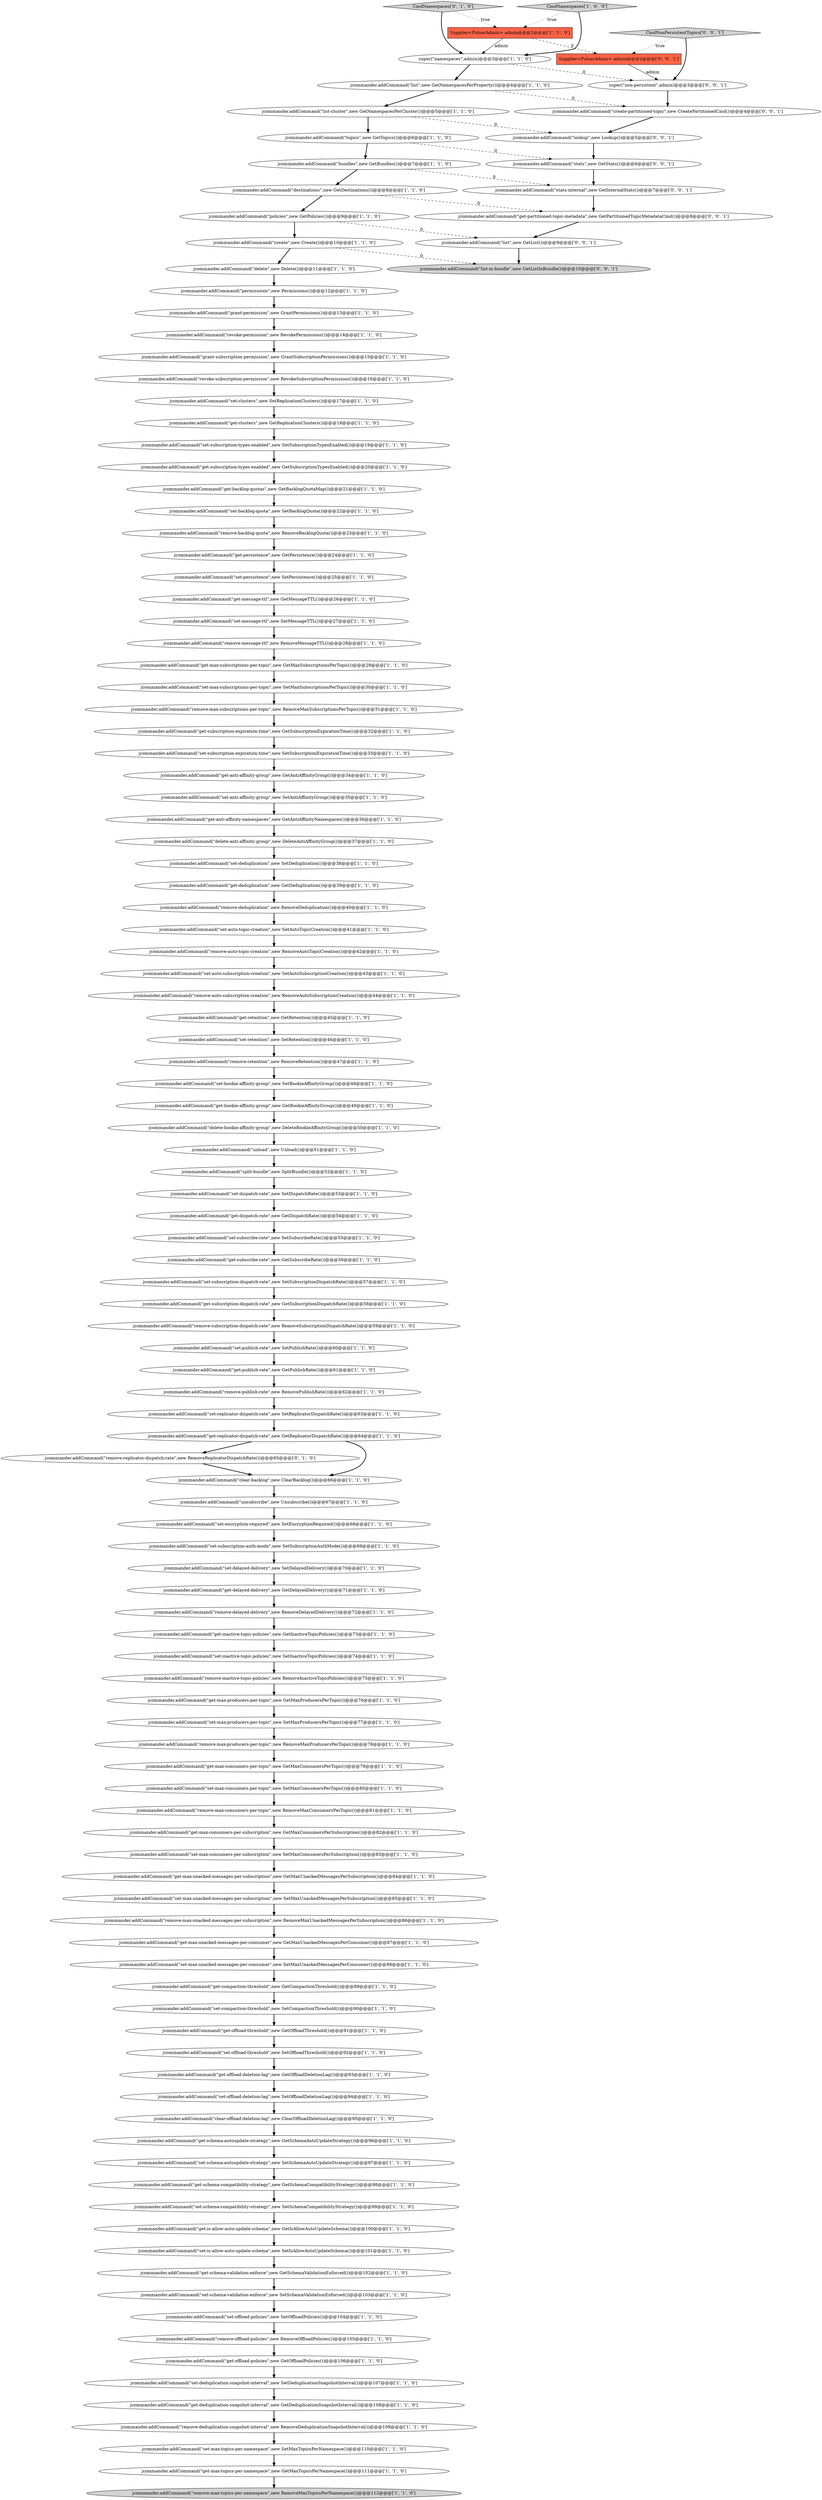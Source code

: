 digraph {
58 [style = filled, label = "jcommander.addCommand(\"get-backlog-quotas\",new GetBacklogQuotaMap())@@@21@@@['1', '1', '0']", fillcolor = white, shape = ellipse image = "AAA0AAABBB1BBB"];
59 [style = filled, label = "jcommander.addCommand(\"get-schema-validation-enforce\",new GetSchemaValidationEnforced())@@@102@@@['1', '1', '0']", fillcolor = white, shape = ellipse image = "AAA0AAABBB1BBB"];
114 [style = filled, label = "jcommander.addCommand(\"lookup\",new Lookup())@@@5@@@['0', '0', '1']", fillcolor = white, shape = ellipse image = "AAA0AAABBB3BBB"];
117 [style = filled, label = "CmdNonPersistentTopics['0', '0', '1']", fillcolor = lightgray, shape = diamond image = "AAA0AAABBB3BBB"];
76 [style = filled, label = "jcommander.addCommand(\"get-subscription-types-enabled\",new GetSubscriptionTypesEnabled())@@@20@@@['1', '1', '0']", fillcolor = white, shape = ellipse image = "AAA0AAABBB1BBB"];
115 [style = filled, label = "jcommander.addCommand(\"stats\",new GetStats())@@@6@@@['0', '0', '1']", fillcolor = white, shape = ellipse image = "AAA0AAABBB3BBB"];
94 [style = filled, label = "jcommander.addCommand(\"get-message-ttl\",new GetMessageTTL())@@@26@@@['1', '1', '0']", fillcolor = white, shape = ellipse image = "AAA0AAABBB1BBB"];
87 [style = filled, label = "jcommander.addCommand(\"get-deduplication-snapshot-interval\",new GetDeduplicationSnapshotInterval())@@@108@@@['1', '1', '0']", fillcolor = white, shape = ellipse image = "AAA0AAABBB1BBB"];
11 [style = filled, label = "jcommander.addCommand(\"set-max-producers-per-topic\",new SetMaxProducersPerTopic())@@@77@@@['1', '1', '0']", fillcolor = white, shape = ellipse image = "AAA0AAABBB1BBB"];
95 [style = filled, label = "jcommander.addCommand(\"remove-max-producers-per-topic\",new RemoveMaxProducersPerTopic())@@@78@@@['1', '1', '0']", fillcolor = white, shape = ellipse image = "AAA0AAABBB1BBB"];
44 [style = filled, label = "jcommander.addCommand(\"remove-max-topics-per-namespace\",new RemoveMaxTopicsPerNamespace())@@@112@@@['1', '1', '0']", fillcolor = lightgray, shape = ellipse image = "AAA0AAABBB1BBB"];
110 [style = filled, label = "jcommander.addCommand(\"set-delayed-delivery\",new SetDelayedDelivery())@@@70@@@['1', '1', '0']", fillcolor = white, shape = ellipse image = "AAA0AAABBB1BBB"];
80 [style = filled, label = "jcommander.addCommand(\"list\",new GetNamespacesPerProperty())@@@4@@@['1', '1', '0']", fillcolor = white, shape = ellipse image = "AAA0AAABBB1BBB"];
6 [style = filled, label = "jcommander.addCommand(\"remove-deduplication\",new RemoveDeduplication())@@@40@@@['1', '1', '0']", fillcolor = white, shape = ellipse image = "AAA0AAABBB1BBB"];
23 [style = filled, label = "jcommander.addCommand(\"set-replicator-dispatch-rate\",new SetReplicatorDispatchRate())@@@63@@@['1', '1', '0']", fillcolor = white, shape = ellipse image = "AAA0AAABBB1BBB"];
84 [style = filled, label = "jcommander.addCommand(\"set-subscription-dispatch-rate\",new SetSubscriptionDispatchRate())@@@57@@@['1', '1', '0']", fillcolor = white, shape = ellipse image = "AAA0AAABBB1BBB"];
40 [style = filled, label = "jcommander.addCommand(\"revoke-permission\",new RevokePermissions())@@@14@@@['1', '1', '0']", fillcolor = white, shape = ellipse image = "AAA0AAABBB1BBB"];
32 [style = filled, label = "jcommander.addCommand(\"get-publish-rate\",new GetPublishRate())@@@61@@@['1', '1', '0']", fillcolor = white, shape = ellipse image = "AAA0AAABBB1BBB"];
10 [style = filled, label = "jcommander.addCommand(\"get-max-consumers-per-topic\",new GetMaxConsumersPerTopic())@@@79@@@['1', '1', '0']", fillcolor = white, shape = ellipse image = "AAA0AAABBB1BBB"];
15 [style = filled, label = "jcommander.addCommand(\"get-max-unacked-messages-per-consumer\",new GetMaxUnackedMessagesPerConsumer())@@@87@@@['1', '1', '0']", fillcolor = white, shape = ellipse image = "AAA0AAABBB1BBB"];
53 [style = filled, label = "jcommander.addCommand(\"set-auto-subscription-creation\",new SetAutoSubscriptionCreation())@@@43@@@['1', '1', '0']", fillcolor = white, shape = ellipse image = "AAA0AAABBB1BBB"];
39 [style = filled, label = "jcommander.addCommand(\"get-offload-deletion-lag\",new GetOffloadDeletionLag())@@@93@@@['1', '1', '0']", fillcolor = white, shape = ellipse image = "AAA0AAABBB1BBB"];
47 [style = filled, label = "jcommander.addCommand(\"get-offload-policies\",new GetOffloadPolicies())@@@106@@@['1', '1', '0']", fillcolor = white, shape = ellipse image = "AAA0AAABBB1BBB"];
104 [style = filled, label = "jcommander.addCommand(\"remove-auto-subscription-creation\",new RemoveAutoSubscriptionCreation())@@@44@@@['1', '1', '0']", fillcolor = white, shape = ellipse image = "AAA0AAABBB1BBB"];
90 [style = filled, label = "jcommander.addCommand(\"revoke-subscription-permission\",new RevokeSubscriptionPermissions())@@@16@@@['1', '1', '0']", fillcolor = white, shape = ellipse image = "AAA0AAABBB1BBB"];
30 [style = filled, label = "jcommander.addCommand(\"permissions\",new Permissions())@@@12@@@['1', '1', '0']", fillcolor = white, shape = ellipse image = "AAA0AAABBB1BBB"];
25 [style = filled, label = "jcommander.addCommand(\"set-auto-topic-creation\",new SetAutoTopicCreation())@@@41@@@['1', '1', '0']", fillcolor = white, shape = ellipse image = "AAA0AAABBB1BBB"];
31 [style = filled, label = "jcommander.addCommand(\"set-offload-policies\",new SetOffloadPolicies())@@@104@@@['1', '1', '0']", fillcolor = white, shape = ellipse image = "AAA0AAABBB1BBB"];
3 [style = filled, label = "jcommander.addCommand(\"set-max-subscriptions-per-topic\",new SetMaxSubscriptionsPerTopic())@@@30@@@['1', '1', '0']", fillcolor = white, shape = ellipse image = "AAA0AAABBB1BBB"];
50 [style = filled, label = "jcommander.addCommand(\"get-inactive-topic-policies\",new GetInactiveTopicPolicies())@@@73@@@['1', '1', '0']", fillcolor = white, shape = ellipse image = "AAA0AAABBB1BBB"];
79 [style = filled, label = "jcommander.addCommand(\"get-subscription-expiration-time\",new GetSubscriptionExpirationTime())@@@32@@@['1', '1', '0']", fillcolor = white, shape = ellipse image = "AAA0AAABBB1BBB"];
1 [style = filled, label = "jcommander.addCommand(\"set-schema-validation-enforce\",new SetSchemaValidationEnforced())@@@103@@@['1', '1', '0']", fillcolor = white, shape = ellipse image = "AAA0AAABBB1BBB"];
109 [style = filled, label = "jcommander.addCommand(\"get-clusters\",new GetReplicationClusters())@@@18@@@['1', '1', '0']", fillcolor = white, shape = ellipse image = "AAA0AAABBB1BBB"];
4 [style = filled, label = "jcommander.addCommand(\"remove-max-subscriptions-per-topic\",new RemoveMaxSubscriptionsPerTopic())@@@31@@@['1', '1', '0']", fillcolor = white, shape = ellipse image = "AAA0AAABBB1BBB"];
2 [style = filled, label = "jcommander.addCommand(\"remove-offload-policies\",new RemoveOffloadPolicies())@@@105@@@['1', '1', '0']", fillcolor = white, shape = ellipse image = "AAA0AAABBB1BBB"];
71 [style = filled, label = "jcommander.addCommand(\"set-encryption-required\",new SetEncryptionRequired())@@@68@@@['1', '1', '0']", fillcolor = white, shape = ellipse image = "AAA0AAABBB1BBB"];
106 [style = filled, label = "Supplier<PulsarAdmin> admin@@@2@@@['1', '1', '0']", fillcolor = tomato, shape = box image = "AAA0AAABBB1BBB"];
17 [style = filled, label = "jcommander.addCommand(\"set-subscription-expiration-time\",new SetSubscriptionExpirationTime())@@@33@@@['1', '1', '0']", fillcolor = white, shape = ellipse image = "AAA0AAABBB1BBB"];
62 [style = filled, label = "jcommander.addCommand(\"remove-retention\",new RemoveRetention())@@@47@@@['1', '1', '0']", fillcolor = white, shape = ellipse image = "AAA0AAABBB1BBB"];
28 [style = filled, label = "jcommander.addCommand(\"get-max-topics-per-namespace\",new GetMaxTopicsPerNamespace())@@@111@@@['1', '1', '0']", fillcolor = white, shape = ellipse image = "AAA0AAABBB1BBB"];
55 [style = filled, label = "jcommander.addCommand(\"set-is-allow-auto-update-schema\",new SetIsAllowAutoUpdateSchema())@@@101@@@['1', '1', '0']", fillcolor = white, shape = ellipse image = "AAA0AAABBB1BBB"];
89 [style = filled, label = "jcommander.addCommand(\"get-schema-autoupdate-strategy\",new GetSchemaAutoUpdateStrategy())@@@96@@@['1', '1', '0']", fillcolor = white, shape = ellipse image = "AAA0AAABBB1BBB"];
0 [style = filled, label = "jcommander.addCommand(\"set-max-consumers-per-subscription\",new SetMaxConsumersPerSubscription())@@@83@@@['1', '1', '0']", fillcolor = white, shape = ellipse image = "AAA0AAABBB1BBB"];
81 [style = filled, label = "jcommander.addCommand(\"unsubscribe\",new Unsubscribe())@@@67@@@['1', '1', '0']", fillcolor = white, shape = ellipse image = "AAA0AAABBB1BBB"];
118 [style = filled, label = "Supplier<PulsarAdmin> admin@@@2@@@['0', '0', '1']", fillcolor = tomato, shape = box image = "AAA0AAABBB3BBB"];
112 [style = filled, label = "CmdNamespaces['0', '1', '0']", fillcolor = lightgray, shape = diamond image = "AAA0AAABBB2BBB"];
51 [style = filled, label = "jcommander.addCommand(\"get-max-subscriptions-per-topic\",new GetMaxSubscriptionsPerTopic())@@@29@@@['1', '1', '0']", fillcolor = white, shape = ellipse image = "AAA0AAABBB1BBB"];
70 [style = filled, label = "jcommander.addCommand(\"get-dispatch-rate\",new GetDispatchRate())@@@54@@@['1', '1', '0']", fillcolor = white, shape = ellipse image = "AAA0AAABBB1BBB"];
49 [style = filled, label = "jcommander.addCommand(\"split-bundle\",new SplitBundle())@@@52@@@['1', '1', '0']", fillcolor = white, shape = ellipse image = "AAA0AAABBB1BBB"];
36 [style = filled, label = "jcommander.addCommand(\"set-publish-rate\",new SetPublishRate())@@@60@@@['1', '1', '0']", fillcolor = white, shape = ellipse image = "AAA0AAABBB1BBB"];
91 [style = filled, label = "jcommander.addCommand(\"destinations\",new GetDestinations())@@@8@@@['1', '1', '0']", fillcolor = white, shape = ellipse image = "AAA0AAABBB1BBB"];
86 [style = filled, label = "jcommander.addCommand(\"list-cluster\",new GetNamespacesPerCluster())@@@5@@@['1', '1', '0']", fillcolor = white, shape = ellipse image = "AAA0AAABBB1BBB"];
82 [style = filled, label = "jcommander.addCommand(\"get-delayed-delivery\",new GetDelayedDelivery())@@@71@@@['1', '1', '0']", fillcolor = white, shape = ellipse image = "AAA0AAABBB1BBB"];
22 [style = filled, label = "jcommander.addCommand(\"set-max-unacked-messages-per-subscription\",new SetMaxUnackedMessagesPerSubscription())@@@85@@@['1', '1', '0']", fillcolor = white, shape = ellipse image = "AAA0AAABBB1BBB"];
24 [style = filled, label = "jcommander.addCommand(\"clear-offload-deletion-lag\",new ClearOffloadDeletionLag())@@@95@@@['1', '1', '0']", fillcolor = white, shape = ellipse image = "AAA0AAABBB1BBB"];
16 [style = filled, label = "jcommander.addCommand(\"grant-permission\",new GrantPermissions())@@@13@@@['1', '1', '0']", fillcolor = white, shape = ellipse image = "AAA0AAABBB1BBB"];
85 [style = filled, label = "jcommander.addCommand(\"get-subscription-dispatch-rate\",new GetSubscriptionDispatchRate())@@@58@@@['1', '1', '0']", fillcolor = white, shape = ellipse image = "AAA0AAABBB1BBB"];
19 [style = filled, label = "jcommander.addCommand(\"set-bookie-affinity-group\",new SetBookieAffinityGroup())@@@48@@@['1', '1', '0']", fillcolor = white, shape = ellipse image = "AAA0AAABBB1BBB"];
75 [style = filled, label = "jcommander.addCommand(\"remove-subscription-dispatch-rate\",new RemoveSubscriptionDispatchRate())@@@59@@@['1', '1', '0']", fillcolor = white, shape = ellipse image = "AAA0AAABBB1BBB"];
7 [style = filled, label = "jcommander.addCommand(\"get-offload-threshold\",new GetOffloadThreshold())@@@91@@@['1', '1', '0']", fillcolor = white, shape = ellipse image = "AAA0AAABBB1BBB"];
42 [style = filled, label = "jcommander.addCommand(\"set-max-unacked-messages-per-consumer\",new SetMaxUnackedMessagesPerConsumer())@@@88@@@['1', '1', '0']", fillcolor = white, shape = ellipse image = "AAA0AAABBB1BBB"];
107 [style = filled, label = "jcommander.addCommand(\"get-deduplication\",new GetDeduplication())@@@39@@@['1', '1', '0']", fillcolor = white, shape = ellipse image = "AAA0AAABBB1BBB"];
35 [style = filled, label = "jcommander.addCommand(\"set-compaction-threshold\",new SetCompactionThreshold())@@@90@@@['1', '1', '0']", fillcolor = white, shape = ellipse image = "AAA0AAABBB1BBB"];
66 [style = filled, label = "jcommander.addCommand(\"remove-publish-rate\",new RemovePublishRate())@@@62@@@['1', '1', '0']", fillcolor = white, shape = ellipse image = "AAA0AAABBB1BBB"];
96 [style = filled, label = "jcommander.addCommand(\"get-anti-affinity-group\",new GetAntiAffinityGroup())@@@34@@@['1', '1', '0']", fillcolor = white, shape = ellipse image = "AAA0AAABBB1BBB"];
69 [style = filled, label = "jcommander.addCommand(\"get-anti-affinity-namespaces\",new GetAntiAffinityNamespaces())@@@36@@@['1', '1', '0']", fillcolor = white, shape = ellipse image = "AAA0AAABBB1BBB"];
97 [style = filled, label = "jcommander.addCommand(\"get-schema-compatibility-strategy\",new GetSchemaCompatibilityStrategy())@@@98@@@['1', '1', '0']", fillcolor = white, shape = ellipse image = "AAA0AAABBB1BBB"];
8 [style = filled, label = "jcommander.addCommand(\"create\",new Create())@@@10@@@['1', '1', '0']", fillcolor = white, shape = ellipse image = "AAA0AAABBB1BBB"];
41 [style = filled, label = "jcommander.addCommand(\"delete-anti-affinity-group\",new DeleteAntiAffinityGroup())@@@37@@@['1', '1', '0']", fillcolor = white, shape = ellipse image = "AAA0AAABBB1BBB"];
111 [style = filled, label = "jcommander.addCommand(\"remove-replicator-dispatch-rate\",new RemoveReplicatorDispatchRate())@@@65@@@['0', '1', '0']", fillcolor = white, shape = ellipse image = "AAA1AAABBB2BBB"];
14 [style = filled, label = "jcommander.addCommand(\"get-bookie-affinity-group\",new GetBookieAffinityGroup())@@@49@@@['1', '1', '0']", fillcolor = white, shape = ellipse image = "AAA0AAABBB1BBB"];
38 [style = filled, label = "jcommander.addCommand(\"set-deduplication-snapshot-interval\",new SetDeduplicationSnapshotInterval())@@@107@@@['1', '1', '0']", fillcolor = white, shape = ellipse image = "AAA0AAABBB1BBB"];
61 [style = filled, label = "jcommander.addCommand(\"get-subscribe-rate\",new GetSubscribeRate())@@@56@@@['1', '1', '0']", fillcolor = white, shape = ellipse image = "AAA0AAABBB1BBB"];
88 [style = filled, label = "jcommander.addCommand(\"remove-delayed-delivery\",new RemoveDelayedDelivery())@@@72@@@['1', '1', '0']", fillcolor = white, shape = ellipse image = "AAA0AAABBB1BBB"];
60 [style = filled, label = "jcommander.addCommand(\"set-offload-deletion-lag\",new SetOffloadDeletionLag())@@@94@@@['1', '1', '0']", fillcolor = white, shape = ellipse image = "AAA0AAABBB1BBB"];
103 [style = filled, label = "jcommander.addCommand(\"set-clusters\",new SetReplicationClusters())@@@17@@@['1', '1', '0']", fillcolor = white, shape = ellipse image = "AAA0AAABBB1BBB"];
100 [style = filled, label = "jcommander.addCommand(\"clear-backlog\",new ClearBacklog())@@@66@@@['1', '1', '0']", fillcolor = white, shape = ellipse image = "AAA0AAABBB1BBB"];
26 [style = filled, label = "jcommander.addCommand(\"remove-auto-topic-creation\",new RemoveAutoTopicCreation())@@@42@@@['1', '1', '0']", fillcolor = white, shape = ellipse image = "AAA0AAABBB1BBB"];
65 [style = filled, label = "jcommander.addCommand(\"set-dispatch-rate\",new SetDispatchRate())@@@53@@@['1', '1', '0']", fillcolor = white, shape = ellipse image = "AAA0AAABBB1BBB"];
9 [style = filled, label = "jcommander.addCommand(\"remove-max-consumers-per-topic\",new RemoveMaxConsumersPerTopic())@@@81@@@['1', '1', '0']", fillcolor = white, shape = ellipse image = "AAA0AAABBB1BBB"];
74 [style = filled, label = "super(\"namespaces\",admin)@@@3@@@['1', '1', '0']", fillcolor = white, shape = ellipse image = "AAA0AAABBB1BBB"];
78 [style = filled, label = "jcommander.addCommand(\"set-message-ttl\",new SetMessageTTL())@@@27@@@['1', '1', '0']", fillcolor = white, shape = ellipse image = "AAA0AAABBB1BBB"];
122 [style = filled, label = "jcommander.addCommand(\"list\",new GetList())@@@9@@@['0', '0', '1']", fillcolor = white, shape = ellipse image = "AAA0AAABBB3BBB"];
119 [style = filled, label = "super(\"non-persistent\",admin)@@@3@@@['0', '0', '1']", fillcolor = white, shape = ellipse image = "AAA0AAABBB3BBB"];
63 [style = filled, label = "jcommander.addCommand(\"set-max-consumers-per-topic\",new SetMaxConsumersPerTopic())@@@80@@@['1', '1', '0']", fillcolor = white, shape = ellipse image = "AAA0AAABBB1BBB"];
52 [style = filled, label = "jcommander.addCommand(\"bundles\",new GetBundles())@@@7@@@['1', '1', '0']", fillcolor = white, shape = ellipse image = "AAA0AAABBB1BBB"];
105 [style = filled, label = "jcommander.addCommand(\"delete-bookie-affinity-group\",new DeleteBookieAffinityGroup())@@@50@@@['1', '1', '0']", fillcolor = white, shape = ellipse image = "AAA0AAABBB1BBB"];
99 [style = filled, label = "jcommander.addCommand(\"remove-deduplication-snapshot-interval\",new RemoveDeduplicationSnapshotInterval())@@@109@@@['1', '1', '0']", fillcolor = white, shape = ellipse image = "AAA0AAABBB1BBB"];
12 [style = filled, label = "jcommander.addCommand(\"grant-subscription-permission\",new GrantSubscriptionPermissions())@@@15@@@['1', '1', '0']", fillcolor = white, shape = ellipse image = "AAA0AAABBB1BBB"];
68 [style = filled, label = "jcommander.addCommand(\"remove-message-ttl\",new RemoveMessageTTL())@@@28@@@['1', '1', '0']", fillcolor = white, shape = ellipse image = "AAA0AAABBB1BBB"];
120 [style = filled, label = "jcommander.addCommand(\"get-partitioned-topic-metadata\",new GetPartitionedTopicMetadataCmd())@@@8@@@['0', '0', '1']", fillcolor = white, shape = ellipse image = "AAA0AAABBB3BBB"];
101 [style = filled, label = "jcommander.addCommand(\"set-subscription-auth-mode\",new SetSubscriptionAuthMode())@@@69@@@['1', '1', '0']", fillcolor = white, shape = ellipse image = "AAA0AAABBB1BBB"];
46 [style = filled, label = "jcommander.addCommand(\"remove-max-unacked-messages-per-subscription\",new RemoveMaxUnackedMessagesPerSubscription())@@@86@@@['1', '1', '0']", fillcolor = white, shape = ellipse image = "AAA0AAABBB1BBB"];
72 [style = filled, label = "jcommander.addCommand(\"get-max-consumers-per-subscription\",new GetMaxConsumersPerSubscription())@@@82@@@['1', '1', '0']", fillcolor = white, shape = ellipse image = "AAA0AAABBB1BBB"];
54 [style = filled, label = "jcommander.addCommand(\"set-schema-compatibility-strategy\",new SetSchemaCompatibilityStrategy())@@@99@@@['1', '1', '0']", fillcolor = white, shape = ellipse image = "AAA0AAABBB1BBB"];
67 [style = filled, label = "jcommander.addCommand(\"topics\",new GetTopics())@@@6@@@['1', '1', '0']", fillcolor = white, shape = ellipse image = "AAA0AAABBB1BBB"];
73 [style = filled, label = "CmdNamespaces['1', '0', '0']", fillcolor = lightgray, shape = diamond image = "AAA0AAABBB1BBB"];
48 [style = filled, label = "jcommander.addCommand(\"get-is-allow-auto-update-schema\",new GetIsAllowAutoUpdateSchema())@@@100@@@['1', '1', '0']", fillcolor = white, shape = ellipse image = "AAA0AAABBB1BBB"];
57 [style = filled, label = "jcommander.addCommand(\"policies\",new GetPolicies())@@@9@@@['1', '1', '0']", fillcolor = white, shape = ellipse image = "AAA0AAABBB1BBB"];
116 [style = filled, label = "jcommander.addCommand(\"create-partitioned-topic\",new CreatePartitionedCmd())@@@4@@@['0', '0', '1']", fillcolor = white, shape = ellipse image = "AAA0AAABBB3BBB"];
56 [style = filled, label = "jcommander.addCommand(\"get-max-unacked-messages-per-subscription\",new GetMaxUnackedMessagesPerSubscription())@@@84@@@['1', '1', '0']", fillcolor = white, shape = ellipse image = "AAA0AAABBB1BBB"];
77 [style = filled, label = "jcommander.addCommand(\"remove-inactive-topic-policies\",new RemoveInactiveTopicPolicies())@@@75@@@['1', '1', '0']", fillcolor = white, shape = ellipse image = "AAA0AAABBB1BBB"];
5 [style = filled, label = "jcommander.addCommand(\"remove-backlog-quota\",new RemoveBacklogQuota())@@@23@@@['1', '1', '0']", fillcolor = white, shape = ellipse image = "AAA0AAABBB1BBB"];
37 [style = filled, label = "jcommander.addCommand(\"unload\",new Unload())@@@51@@@['1', '1', '0']", fillcolor = white, shape = ellipse image = "AAA0AAABBB1BBB"];
45 [style = filled, label = "jcommander.addCommand(\"set-max-topics-per-namespace\",new SetMaxTopicsPerNamespace())@@@110@@@['1', '1', '0']", fillcolor = white, shape = ellipse image = "AAA0AAABBB1BBB"];
92 [style = filled, label = "jcommander.addCommand(\"get-max-producers-per-topic\",new GetMaxProducersPerTopic())@@@76@@@['1', '1', '0']", fillcolor = white, shape = ellipse image = "AAA0AAABBB1BBB"];
108 [style = filled, label = "jcommander.addCommand(\"set-schema-autoupdate-strategy\",new SetSchemaAutoUpdateStrategy())@@@97@@@['1', '1', '0']", fillcolor = white, shape = ellipse image = "AAA0AAABBB1BBB"];
102 [style = filled, label = "jcommander.addCommand(\"set-subscribe-rate\",new SetSubscribeRate())@@@55@@@['1', '1', '0']", fillcolor = white, shape = ellipse image = "AAA0AAABBB1BBB"];
13 [style = filled, label = "jcommander.addCommand(\"set-retention\",new SetRetention())@@@46@@@['1', '1', '0']", fillcolor = white, shape = ellipse image = "AAA0AAABBB1BBB"];
113 [style = filled, label = "jcommander.addCommand(\"list-in-bundle\",new GetListInBundle())@@@10@@@['0', '0', '1']", fillcolor = lightgray, shape = ellipse image = "AAA0AAABBB3BBB"];
121 [style = filled, label = "jcommander.addCommand(\"stats-internal\",new GetInternalStats())@@@7@@@['0', '0', '1']", fillcolor = white, shape = ellipse image = "AAA0AAABBB3BBB"];
33 [style = filled, label = "jcommander.addCommand(\"delete\",new Delete())@@@11@@@['1', '1', '0']", fillcolor = white, shape = ellipse image = "AAA0AAABBB1BBB"];
34 [style = filled, label = "jcommander.addCommand(\"set-inactive-topic-policies\",new SetInactiveTopicPolicies())@@@74@@@['1', '1', '0']", fillcolor = white, shape = ellipse image = "AAA0AAABBB1BBB"];
18 [style = filled, label = "jcommander.addCommand(\"get-retention\",new GetRetention())@@@45@@@['1', '1', '0']", fillcolor = white, shape = ellipse image = "AAA0AAABBB1BBB"];
20 [style = filled, label = "jcommander.addCommand(\"get-replicator-dispatch-rate\",new GetReplicatorDispatchRate())@@@64@@@['1', '1', '0']", fillcolor = white, shape = ellipse image = "AAA0AAABBB1BBB"];
83 [style = filled, label = "jcommander.addCommand(\"set-subscription-types-enabled\",new SetSubscriptionTypesEnabled())@@@19@@@['1', '1', '0']", fillcolor = white, shape = ellipse image = "AAA0AAABBB1BBB"];
98 [style = filled, label = "jcommander.addCommand(\"set-anti-affinity-group\",new SetAntiAffinityGroup())@@@35@@@['1', '1', '0']", fillcolor = white, shape = ellipse image = "AAA0AAABBB1BBB"];
27 [style = filled, label = "jcommander.addCommand(\"get-persistence\",new GetPersistence())@@@24@@@['1', '1', '0']", fillcolor = white, shape = ellipse image = "AAA0AAABBB1BBB"];
29 [style = filled, label = "jcommander.addCommand(\"set-offload-threshold\",new SetOffloadThreshold())@@@92@@@['1', '1', '0']", fillcolor = white, shape = ellipse image = "AAA0AAABBB1BBB"];
93 [style = filled, label = "jcommander.addCommand(\"set-persistence\",new SetPersistence())@@@25@@@['1', '1', '0']", fillcolor = white, shape = ellipse image = "AAA0AAABBB1BBB"];
43 [style = filled, label = "jcommander.addCommand(\"set-backlog-quota\",new SetBacklogQuota())@@@22@@@['1', '1', '0']", fillcolor = white, shape = ellipse image = "AAA0AAABBB1BBB"];
64 [style = filled, label = "jcommander.addCommand(\"get-compaction-threshold\",new GetCompactionThreshold())@@@89@@@['1', '1', '0']", fillcolor = white, shape = ellipse image = "AAA0AAABBB1BBB"];
21 [style = filled, label = "jcommander.addCommand(\"set-deduplication\",new SetDeduplication())@@@38@@@['1', '1', '0']", fillcolor = white, shape = ellipse image = "AAA0AAABBB1BBB"];
48->55 [style = bold, label=""];
20->111 [style = bold, label=""];
111->100 [style = bold, label=""];
76->58 [style = bold, label=""];
10->63 [style = bold, label=""];
119->116 [style = bold, label=""];
52->121 [style = dashed, label="0"];
109->83 [style = bold, label=""];
25->26 [style = bold, label=""];
89->108 [style = bold, label=""];
18->13 [style = bold, label=""];
80->86 [style = bold, label=""];
21->107 [style = bold, label=""];
104->18 [style = bold, label=""];
13->62 [style = bold, label=""];
12->90 [style = bold, label=""];
58->43 [style = bold, label=""];
99->45 [style = bold, label=""];
53->104 [style = bold, label=""];
20->100 [style = bold, label=""];
91->120 [style = dashed, label="0"];
68->51 [style = bold, label=""];
105->37 [style = bold, label=""];
122->113 [style = bold, label=""];
87->99 [style = bold, label=""];
73->106 [style = dotted, label="true"];
7->29 [style = bold, label=""];
6->25 [style = bold, label=""];
41->21 [style = bold, label=""];
95->10 [style = bold, label=""];
81->71 [style = bold, label=""];
83->76 [style = bold, label=""];
112->74 [style = bold, label=""];
61->84 [style = bold, label=""];
91->57 [style = bold, label=""];
102->61 [style = bold, label=""];
94->78 [style = bold, label=""];
16->40 [style = bold, label=""];
42->64 [style = bold, label=""];
79->17 [style = bold, label=""];
75->36 [style = bold, label=""];
39->60 [style = bold, label=""];
27->93 [style = bold, label=""];
74->119 [style = dashed, label="0"];
56->22 [style = bold, label=""];
117->118 [style = dotted, label="true"];
110->82 [style = bold, label=""];
2->47 [style = bold, label=""];
85->75 [style = bold, label=""];
72->0 [style = bold, label=""];
30->16 [style = bold, label=""];
117->119 [style = bold, label=""];
52->91 [style = bold, label=""];
67->52 [style = bold, label=""];
59->1 [style = bold, label=""];
45->28 [style = bold, label=""];
66->23 [style = bold, label=""];
90->103 [style = bold, label=""];
71->101 [style = bold, label=""];
67->115 [style = dashed, label="0"];
47->38 [style = bold, label=""];
5->27 [style = bold, label=""];
82->88 [style = bold, label=""];
0->56 [style = bold, label=""];
80->116 [style = dashed, label="0"];
19->14 [style = bold, label=""];
11->95 [style = bold, label=""];
86->67 [style = bold, label=""];
9->72 [style = bold, label=""];
78->68 [style = bold, label=""];
57->8 [style = bold, label=""];
1->31 [style = bold, label=""];
64->35 [style = bold, label=""];
120->122 [style = bold, label=""];
77->92 [style = bold, label=""];
114->115 [style = bold, label=""];
17->96 [style = bold, label=""];
28->44 [style = bold, label=""];
35->7 [style = bold, label=""];
108->97 [style = bold, label=""];
70->102 [style = bold, label=""];
69->41 [style = bold, label=""];
57->122 [style = dashed, label="0"];
38->87 [style = bold, label=""];
32->66 [style = bold, label=""];
26->53 [style = bold, label=""];
23->20 [style = bold, label=""];
107->6 [style = bold, label=""];
112->106 [style = dotted, label="true"];
63->9 [style = bold, label=""];
93->94 [style = bold, label=""];
36->32 [style = bold, label=""];
15->42 [style = bold, label=""];
86->114 [style = dashed, label="0"];
74->80 [style = bold, label=""];
37->49 [style = bold, label=""];
60->24 [style = bold, label=""];
103->109 [style = bold, label=""];
84->85 [style = bold, label=""];
3->4 [style = bold, label=""];
92->11 [style = bold, label=""];
96->98 [style = bold, label=""];
88->50 [style = bold, label=""];
43->5 [style = bold, label=""];
62->19 [style = bold, label=""];
24->89 [style = bold, label=""];
40->12 [style = bold, label=""];
49->65 [style = bold, label=""];
73->74 [style = bold, label=""];
8->113 [style = dashed, label="0"];
98->69 [style = bold, label=""];
106->74 [style = solid, label="admin"];
55->59 [style = bold, label=""];
22->46 [style = bold, label=""];
51->3 [style = bold, label=""];
116->114 [style = bold, label=""];
101->110 [style = bold, label=""];
33->30 [style = bold, label=""];
121->120 [style = bold, label=""];
106->118 [style = dashed, label="0"];
46->15 [style = bold, label=""];
29->39 [style = bold, label=""];
31->2 [style = bold, label=""];
54->48 [style = bold, label=""];
4->79 [style = bold, label=""];
115->121 [style = bold, label=""];
100->81 [style = bold, label=""];
50->34 [style = bold, label=""];
97->54 [style = bold, label=""];
14->105 [style = bold, label=""];
8->33 [style = bold, label=""];
34->77 [style = bold, label=""];
118->119 [style = solid, label="admin"];
65->70 [style = bold, label=""];
}

